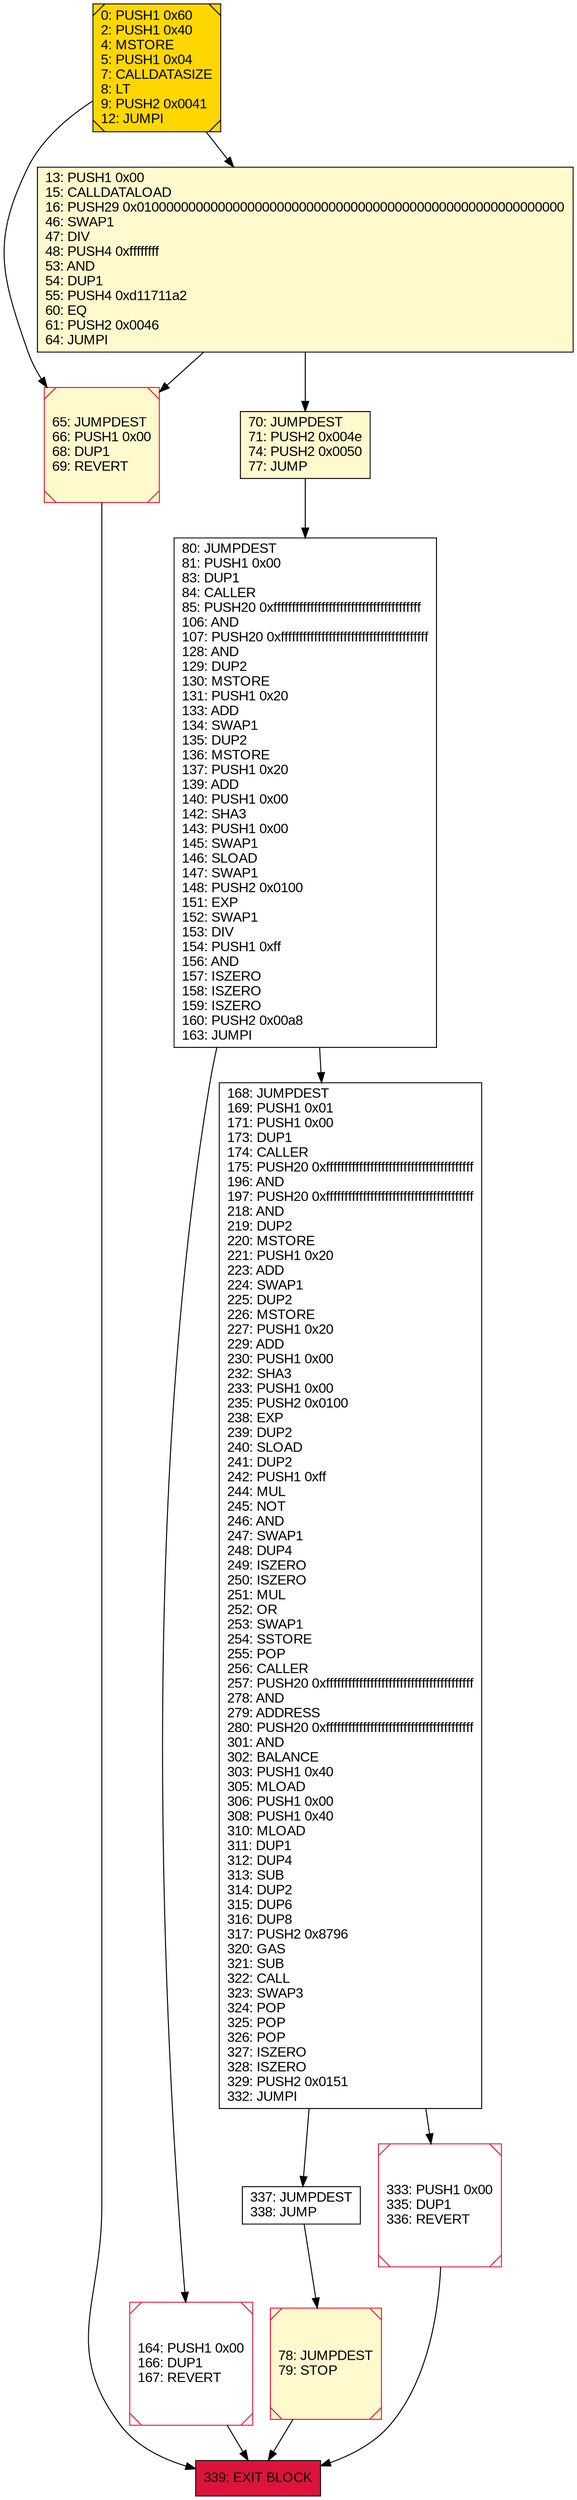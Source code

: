 digraph G {
bgcolor=transparent rankdir=UD;
node [shape=box style=filled color=black fillcolor=white fontname=arial fontcolor=black];
80 [label="80: JUMPDEST\l81: PUSH1 0x00\l83: DUP1\l84: CALLER\l85: PUSH20 0xffffffffffffffffffffffffffffffffffffffff\l106: AND\l107: PUSH20 0xffffffffffffffffffffffffffffffffffffffff\l128: AND\l129: DUP2\l130: MSTORE\l131: PUSH1 0x20\l133: ADD\l134: SWAP1\l135: DUP2\l136: MSTORE\l137: PUSH1 0x20\l139: ADD\l140: PUSH1 0x00\l142: SHA3\l143: PUSH1 0x00\l145: SWAP1\l146: SLOAD\l147: SWAP1\l148: PUSH2 0x0100\l151: EXP\l152: SWAP1\l153: DIV\l154: PUSH1 0xff\l156: AND\l157: ISZERO\l158: ISZERO\l159: ISZERO\l160: PUSH2 0x00a8\l163: JUMPI\l" ];
339 [label="339: EXIT BLOCK\l" fillcolor=crimson ];
65 [label="65: JUMPDEST\l66: PUSH1 0x00\l68: DUP1\l69: REVERT\l" fillcolor=lemonchiffon shape=Msquare color=crimson ];
0 [label="0: PUSH1 0x60\l2: PUSH1 0x40\l4: MSTORE\l5: PUSH1 0x04\l7: CALLDATASIZE\l8: LT\l9: PUSH2 0x0041\l12: JUMPI\l" fillcolor=lemonchiffon shape=Msquare fillcolor=gold ];
164 [label="164: PUSH1 0x00\l166: DUP1\l167: REVERT\l" shape=Msquare color=crimson ];
70 [label="70: JUMPDEST\l71: PUSH2 0x004e\l74: PUSH2 0x0050\l77: JUMP\l" fillcolor=lemonchiffon ];
337 [label="337: JUMPDEST\l338: JUMP\l" ];
168 [label="168: JUMPDEST\l169: PUSH1 0x01\l171: PUSH1 0x00\l173: DUP1\l174: CALLER\l175: PUSH20 0xffffffffffffffffffffffffffffffffffffffff\l196: AND\l197: PUSH20 0xffffffffffffffffffffffffffffffffffffffff\l218: AND\l219: DUP2\l220: MSTORE\l221: PUSH1 0x20\l223: ADD\l224: SWAP1\l225: DUP2\l226: MSTORE\l227: PUSH1 0x20\l229: ADD\l230: PUSH1 0x00\l232: SHA3\l233: PUSH1 0x00\l235: PUSH2 0x0100\l238: EXP\l239: DUP2\l240: SLOAD\l241: DUP2\l242: PUSH1 0xff\l244: MUL\l245: NOT\l246: AND\l247: SWAP1\l248: DUP4\l249: ISZERO\l250: ISZERO\l251: MUL\l252: OR\l253: SWAP1\l254: SSTORE\l255: POP\l256: CALLER\l257: PUSH20 0xffffffffffffffffffffffffffffffffffffffff\l278: AND\l279: ADDRESS\l280: PUSH20 0xffffffffffffffffffffffffffffffffffffffff\l301: AND\l302: BALANCE\l303: PUSH1 0x40\l305: MLOAD\l306: PUSH1 0x00\l308: PUSH1 0x40\l310: MLOAD\l311: DUP1\l312: DUP4\l313: SUB\l314: DUP2\l315: DUP6\l316: DUP8\l317: PUSH2 0x8796\l320: GAS\l321: SUB\l322: CALL\l323: SWAP3\l324: POP\l325: POP\l326: POP\l327: ISZERO\l328: ISZERO\l329: PUSH2 0x0151\l332: JUMPI\l" ];
78 [label="78: JUMPDEST\l79: STOP\l" fillcolor=lemonchiffon shape=Msquare color=crimson ];
13 [label="13: PUSH1 0x00\l15: CALLDATALOAD\l16: PUSH29 0x0100000000000000000000000000000000000000000000000000000000\l46: SWAP1\l47: DIV\l48: PUSH4 0xffffffff\l53: AND\l54: DUP1\l55: PUSH4 0xd11711a2\l60: EQ\l61: PUSH2 0x0046\l64: JUMPI\l" fillcolor=lemonchiffon ];
333 [label="333: PUSH1 0x00\l335: DUP1\l336: REVERT\l" shape=Msquare color=crimson ];
168 -> 333;
70 -> 80;
13 -> 65;
78 -> 339;
168 -> 337;
0 -> 65;
80 -> 164;
164 -> 339;
65 -> 339;
80 -> 168;
0 -> 13;
13 -> 70;
337 -> 78;
333 -> 339;
}